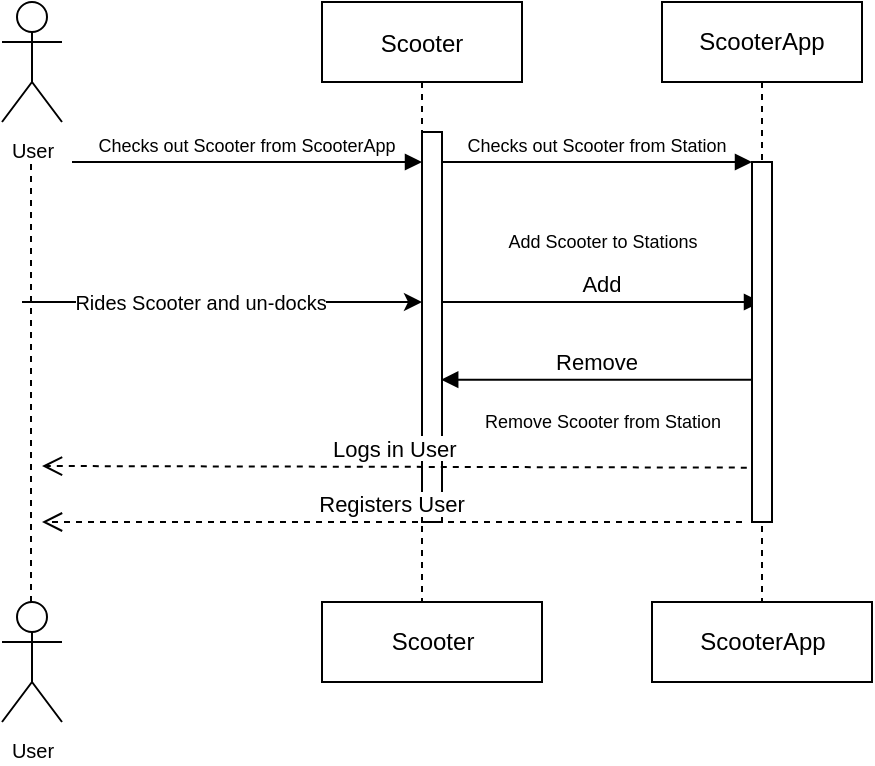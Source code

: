 <mxfile version="20.5.1" type="device"><diagram id="kgpKYQtTHZ0yAKxKKP6v" name="Page-1"><mxGraphModel dx="1038" dy="674" grid="1" gridSize="10" guides="1" tooltips="1" connect="1" arrows="1" fold="1" page="1" pageScale="1" pageWidth="850" pageHeight="1100" math="0" shadow="0"><root><mxCell id="0"/><mxCell id="1" parent="0"/><mxCell id="3nuBFxr9cyL0pnOWT2aG-5" value="Scooter" style="shape=umlLifeline;perimeter=lifelinePerimeter;container=1;collapsible=0;recursiveResize=0;rounded=0;shadow=0;strokeWidth=1;" parent="1" vertex="1"><mxGeometry x="300" y="80" width="100" height="300" as="geometry"/></mxCell><mxCell id="ulItQMoLfOWPx1hwpbZK-58" value="" style="points=[];perimeter=orthogonalPerimeter;rounded=0;shadow=0;strokeWidth=1;" vertex="1" parent="3nuBFxr9cyL0pnOWT2aG-5"><mxGeometry x="50" y="65" width="10" height="195" as="geometry"/></mxCell><mxCell id="3nuBFxr9cyL0pnOWT2aG-7" value="Logs in User" style="verticalAlign=bottom;endArrow=open;dashed=1;endSize=8;exitX=-0.26;exitY=0.849;shadow=0;strokeWidth=1;exitDx=0;exitDy=0;exitPerimeter=0;" parent="1" source="ulItQMoLfOWPx1hwpbZK-60" edge="1"><mxGeometry relative="1" as="geometry"><mxPoint x="160" y="312" as="targetPoint"/><mxPoint x="345" y="312.0" as="sourcePoint"/></mxGeometry></mxCell><mxCell id="3nuBFxr9cyL0pnOWT2aG-8" value="Checks out Scooter from ScooterApp" style="verticalAlign=bottom;endArrow=block;shadow=0;strokeWidth=1;fontSize=9;" parent="1" edge="1"><mxGeometry relative="1" as="geometry"><mxPoint x="175" y="160.0" as="sourcePoint"/><mxPoint x="350" y="160" as="targetPoint"/></mxGeometry></mxCell><mxCell id="3nuBFxr9cyL0pnOWT2aG-9" value="Add" style="verticalAlign=bottom;endArrow=block;shadow=0;strokeWidth=1;" parent="1" target="ulItQMoLfOWPx1hwpbZK-1" edge="1"><mxGeometry relative="1" as="geometry"><mxPoint x="360" y="230" as="sourcePoint"/><mxPoint x="160" y="200" as="targetPoint"/></mxGeometry></mxCell><mxCell id="ulItQMoLfOWPx1hwpbZK-1" value="ScooterApp" style="shape=umlLifeline;perimeter=lifelinePerimeter;whiteSpace=wrap;html=1;container=1;collapsible=0;recursiveResize=0;outlineConnect=0;" vertex="1" parent="1"><mxGeometry x="470" y="80" width="100" height="300" as="geometry"/></mxCell><mxCell id="ulItQMoLfOWPx1hwpbZK-60" value="" style="points=[];perimeter=orthogonalPerimeter;rounded=0;shadow=0;strokeWidth=1;" vertex="1" parent="ulItQMoLfOWPx1hwpbZK-1"><mxGeometry x="45" y="80" width="10" height="180" as="geometry"/></mxCell><mxCell id="ulItQMoLfOWPx1hwpbZK-50" value="&lt;font style=&quot;font-size: 10px;&quot;&gt;User&lt;/font&gt;" style="shape=umlActor;verticalLabelPosition=bottom;verticalAlign=top;html=1;" vertex="1" parent="1"><mxGeometry x="140" y="80" width="30" height="60" as="geometry"/></mxCell><mxCell id="ulItQMoLfOWPx1hwpbZK-51" value="&lt;font style=&quot;font-size: 10px;&quot;&gt;User&lt;/font&gt;" style="shape=umlActor;verticalLabelPosition=bottom;verticalAlign=top;html=1;" vertex="1" parent="1"><mxGeometry x="140" y="380" width="30" height="60" as="geometry"/></mxCell><mxCell id="ulItQMoLfOWPx1hwpbZK-53" value="" style="endArrow=none;dashed=1;html=1;rounded=0;" edge="1" parent="1"><mxGeometry width="50" height="50" relative="1" as="geometry"><mxPoint x="154.5" y="380" as="sourcePoint"/><mxPoint x="154.5" y="160" as="targetPoint"/><Array as="points"><mxPoint x="154.5" y="220"/></Array></mxGeometry></mxCell><mxCell id="ulItQMoLfOWPx1hwpbZK-54" value="Scooter" style="html=1;" vertex="1" parent="1"><mxGeometry x="300" y="380" width="110" height="40" as="geometry"/></mxCell><mxCell id="ulItQMoLfOWPx1hwpbZK-55" value="ScooterApp" style="html=1;" vertex="1" parent="1"><mxGeometry x="465" y="380" width="110" height="40" as="geometry"/></mxCell><mxCell id="ulItQMoLfOWPx1hwpbZK-61" value="Registers User" style="verticalAlign=bottom;endArrow=open;dashed=1;endSize=8;shadow=0;strokeWidth=1;" edge="1" parent="1"><mxGeometry relative="1" as="geometry"><mxPoint x="160" y="340" as="targetPoint"/><mxPoint x="510" y="340" as="sourcePoint"/><Array as="points"><mxPoint x="400" y="340"/></Array></mxGeometry></mxCell><mxCell id="ulItQMoLfOWPx1hwpbZK-62" value="Checks out Scooter from Station" style="verticalAlign=bottom;endArrow=block;entryX=0;entryY=0;shadow=0;strokeWidth=1;fontSize=9;" edge="1" parent="1" source="ulItQMoLfOWPx1hwpbZK-58" target="ulItQMoLfOWPx1hwpbZK-60"><mxGeometry relative="1" as="geometry"><mxPoint x="470" y="160" as="sourcePoint"/></mxGeometry></mxCell><mxCell id="ulItQMoLfOWPx1hwpbZK-63" value="Remove" style="verticalAlign=bottom;endArrow=block;shadow=0;strokeWidth=1;entryX=0.96;entryY=0.635;entryDx=0;entryDy=0;entryPerimeter=0;" edge="1" parent="1" source="ulItQMoLfOWPx1hwpbZK-60" target="ulItQMoLfOWPx1hwpbZK-58"><mxGeometry relative="1" as="geometry"><mxPoint x="435" y="200" as="sourcePoint"/><mxPoint x="370" y="200" as="targetPoint"/></mxGeometry></mxCell><mxCell id="ulItQMoLfOWPx1hwpbZK-74" value="Add Scooter to Stations" style="text;html=1;align=center;verticalAlign=middle;resizable=0;points=[];autosize=1;strokeColor=none;fillColor=none;fontSize=9;" vertex="1" parent="1"><mxGeometry x="380" y="190" width="120" height="20" as="geometry"/></mxCell><mxCell id="ulItQMoLfOWPx1hwpbZK-75" value="Remove Scooter from Station" style="text;html=1;align=center;verticalAlign=middle;resizable=0;points=[];autosize=1;strokeColor=none;fillColor=none;fontSize=9;" vertex="1" parent="1"><mxGeometry x="370" y="280" width="140" height="20" as="geometry"/></mxCell><mxCell id="ulItQMoLfOWPx1hwpbZK-76" value="" style="endArrow=classic;html=1;rounded=0;fontSize=9;" edge="1" parent="1" target="ulItQMoLfOWPx1hwpbZK-58"><mxGeometry width="50" height="50" relative="1" as="geometry"><mxPoint x="150" y="230" as="sourcePoint"/><mxPoint x="440" y="270" as="targetPoint"/></mxGeometry></mxCell><mxCell id="ulItQMoLfOWPx1hwpbZK-77" value="Rides Scooter and un-docks" style="edgeLabel;html=1;align=center;verticalAlign=middle;resizable=0;points=[];fontSize=10;" vertex="1" connectable="0" parent="ulItQMoLfOWPx1hwpbZK-76"><mxGeometry x="-0.108" relative="1" as="geometry"><mxPoint as="offset"/></mxGeometry></mxCell></root></mxGraphModel></diagram></mxfile>